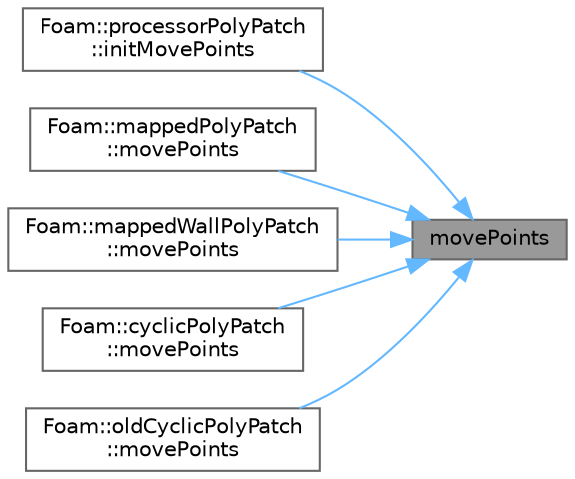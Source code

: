 digraph "movePoints"
{
 // LATEX_PDF_SIZE
  bgcolor="transparent";
  edge [fontname=Helvetica,fontsize=10,labelfontname=Helvetica,labelfontsize=10];
  node [fontname=Helvetica,fontsize=10,shape=box,height=0.2,width=0.4];
  rankdir="RL";
  Node1 [id="Node000001",label="movePoints",height=0.2,width=0.4,color="gray40", fillcolor="grey60", style="filled", fontcolor="black",tooltip=" "];
  Node1 -> Node2 [id="edge1_Node000001_Node000002",dir="back",color="steelblue1",style="solid",tooltip=" "];
  Node2 [id="Node000002",label="Foam::processorPolyPatch\l::initMovePoints",height=0.2,width=0.4,color="grey40", fillcolor="white", style="filled",URL="$classFoam_1_1processorPolyPatch.html#a2bad1de417e8eb8f09a4ed66147a3274",tooltip=" "];
  Node1 -> Node3 [id="edge2_Node000001_Node000003",dir="back",color="steelblue1",style="solid",tooltip=" "];
  Node3 [id="Node000003",label="Foam::mappedPolyPatch\l::movePoints",height=0.2,width=0.4,color="grey40", fillcolor="white", style="filled",URL="$classFoam_1_1mappedPolyPatch.html#aacd07914399d9e26077bb4ed6a0ed2a2",tooltip=" "];
  Node1 -> Node4 [id="edge3_Node000001_Node000004",dir="back",color="steelblue1",style="solid",tooltip=" "];
  Node4 [id="Node000004",label="Foam::mappedWallPolyPatch\l::movePoints",height=0.2,width=0.4,color="grey40", fillcolor="white", style="filled",URL="$classFoam_1_1mappedWallPolyPatch.html#aacd07914399d9e26077bb4ed6a0ed2a2",tooltip=" "];
  Node1 -> Node5 [id="edge4_Node000001_Node000005",dir="back",color="steelblue1",style="solid",tooltip=" "];
  Node5 [id="Node000005",label="Foam::cyclicPolyPatch\l::movePoints",height=0.2,width=0.4,color="grey40", fillcolor="white", style="filled",URL="$classFoam_1_1cyclicPolyPatch.html#aacd07914399d9e26077bb4ed6a0ed2a2",tooltip=" "];
  Node1 -> Node6 [id="edge5_Node000001_Node000006",dir="back",color="steelblue1",style="solid",tooltip=" "];
  Node6 [id="Node000006",label="Foam::oldCyclicPolyPatch\l::movePoints",height=0.2,width=0.4,color="grey40", fillcolor="white", style="filled",URL="$classFoam_1_1oldCyclicPolyPatch.html#aacd07914399d9e26077bb4ed6a0ed2a2",tooltip=" "];
}

